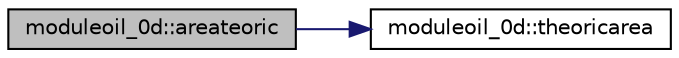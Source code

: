 digraph "moduleoil_0d::areateoric"
{
 // LATEX_PDF_SIZE
  edge [fontname="Helvetica",fontsize="10",labelfontname="Helvetica",labelfontsize="10"];
  node [fontname="Helvetica",fontsize="10",shape=record];
  rankdir="LR";
  Node1 [label="moduleoil_0d::areateoric",height=0.2,width=0.4,color="black", fillcolor="grey75", style="filled", fontcolor="black",tooltip=" "];
  Node1 -> Node2 [color="midnightblue",fontsize="10",style="solid"];
  Node2 [label="moduleoil_0d::theoricarea",height=0.2,width=0.4,color="black", fillcolor="white", style="filled",URL="$namespacemoduleoil__0d.html#a45de73afad09d7f9580070bd1ef770e5",tooltip=" "];
}
